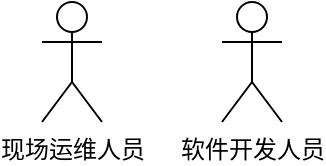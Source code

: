 <mxfile version="15.5.5" type="github"><diagram id="_805p74xlZIRqZIO5IYV" name="Page-1"><mxGraphModel dx="1226" dy="1077" grid="1" gridSize="10" guides="1" tooltips="1" connect="1" arrows="1" fold="1" page="1" pageScale="1" pageWidth="827" pageHeight="1169" math="0" shadow="0"><root><mxCell id="0"/><mxCell id="1" parent="0"/><mxCell id="d1Q6LqTIw4LKAt9qoCNA-1" value="现场运维人员" style="shape=umlActor;verticalLabelPosition=bottom;verticalAlign=top;html=1;outlineConnect=0;" parent="1" vertex="1"><mxGeometry x="110" y="80" width="30" height="60" as="geometry"/></mxCell><mxCell id="d1Q6LqTIw4LKAt9qoCNA-2" value="软件开发人员" style="shape=umlActor;verticalLabelPosition=bottom;verticalAlign=top;html=1;outlineConnect=0;" parent="1" vertex="1"><mxGeometry x="200" y="80" width="30" height="60" as="geometry"/></mxCell></root></mxGraphModel></diagram></mxfile>